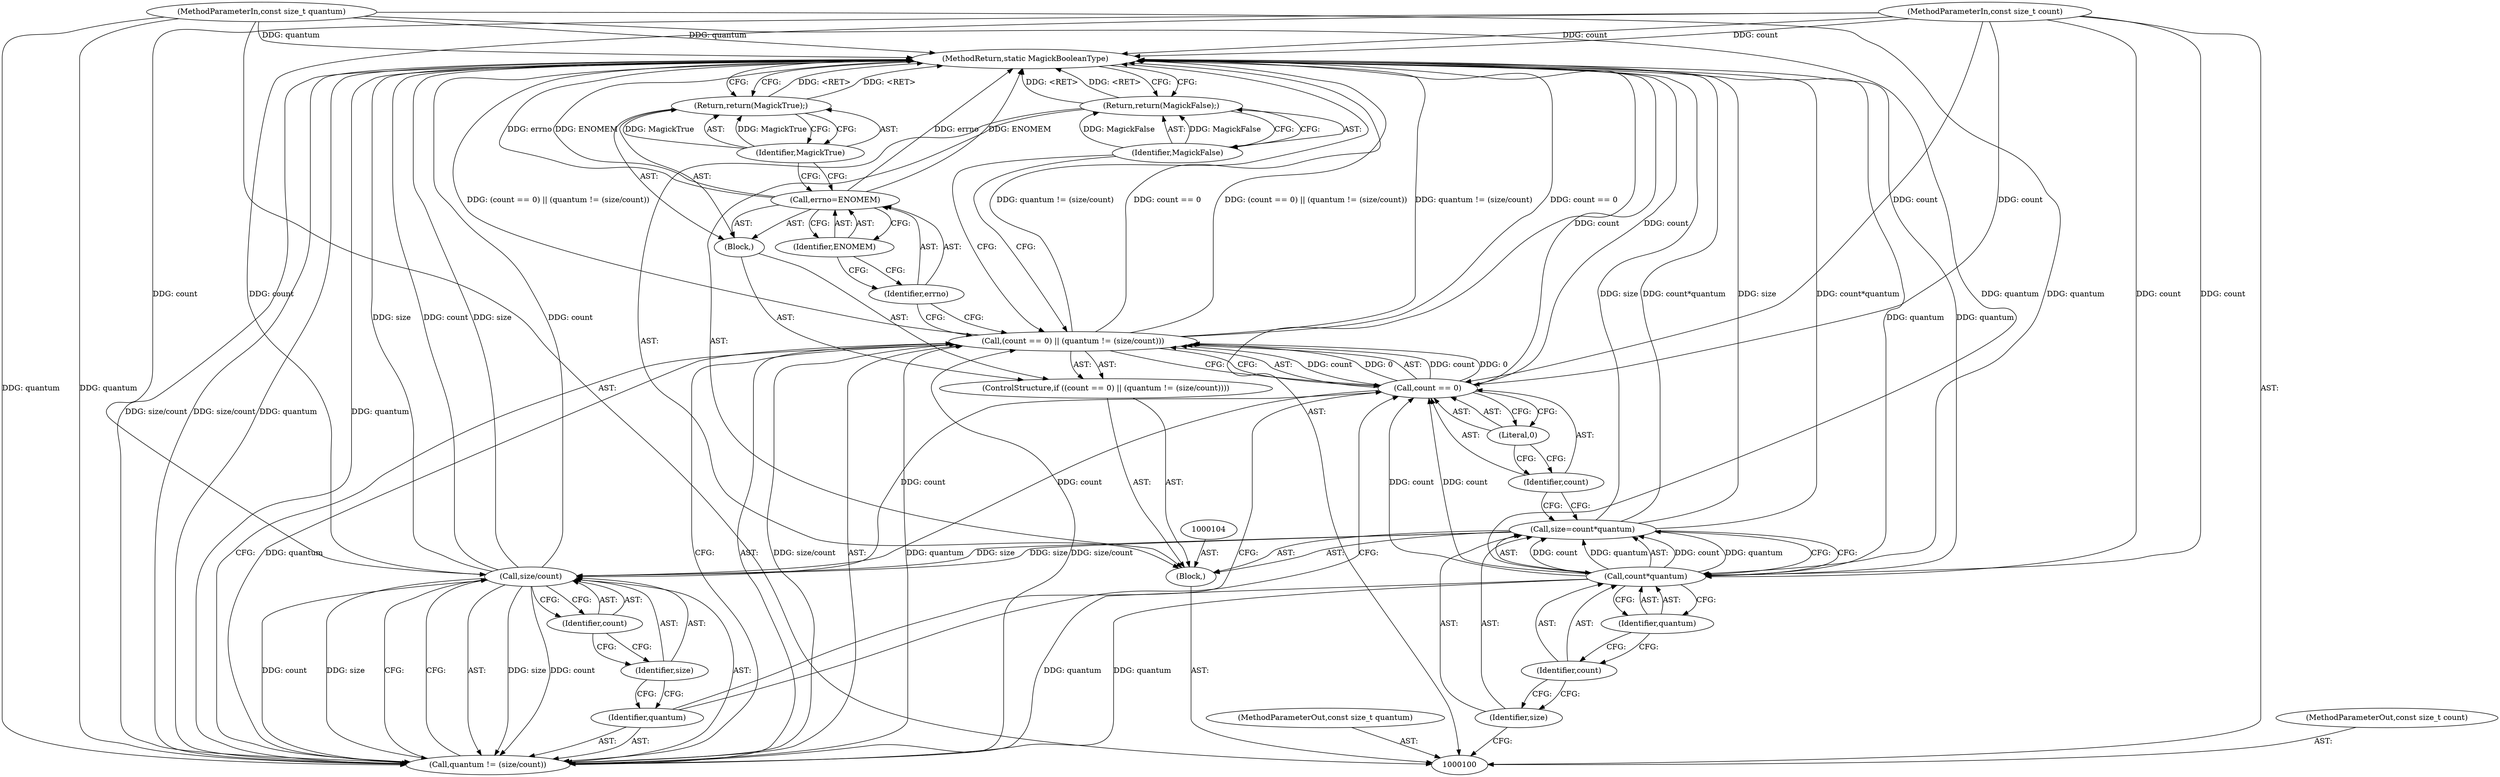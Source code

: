 digraph "1_ImageMagick_0474237508f39c4f783208123431815f1ededb76_0" {
"1000128" [label="(MethodReturn,static MagickBooleanType)"];
"1000101" [label="(MethodParameterIn,const size_t count)"];
"1000166" [label="(MethodParameterOut,const size_t count)"];
"1000125" [label="(Identifier,MagickTrue)"];
"1000124" [label="(Return,return(MagickTrue);)"];
"1000126" [label="(Return,return(MagickFalse);)"];
"1000127" [label="(Identifier,MagickFalse)"];
"1000102" [label="(MethodParameterIn,const size_t quantum)"];
"1000167" [label="(MethodParameterOut,const size_t quantum)"];
"1000103" [label="(Block,)"];
"1000109" [label="(Identifier,quantum)"];
"1000105" [label="(Call,size=count*quantum)"];
"1000106" [label="(Identifier,size)"];
"1000107" [label="(Call,count*quantum)"];
"1000108" [label="(Identifier,count)"];
"1000114" [label="(Literal,0)"];
"1000110" [label="(ControlStructure,if ((count == 0) || (quantum != (size/count))))"];
"1000115" [label="(Call,quantum != (size/count))"];
"1000116" [label="(Identifier,quantum)"];
"1000117" [label="(Call,size/count)"];
"1000118" [label="(Identifier,size)"];
"1000119" [label="(Identifier,count)"];
"1000111" [label="(Call,(count == 0) || (quantum != (size/count)))"];
"1000112" [label="(Call,count == 0)"];
"1000113" [label="(Identifier,count)"];
"1000120" [label="(Block,)"];
"1000123" [label="(Identifier,ENOMEM)"];
"1000121" [label="(Call,errno=ENOMEM)"];
"1000122" [label="(Identifier,errno)"];
"1000128" -> "1000100"  [label="AST: "];
"1000128" -> "1000124"  [label="CFG: "];
"1000128" -> "1000126"  [label="CFG: "];
"1000115" -> "1000128"  [label="DDG: size/count"];
"1000115" -> "1000128"  [label="DDG: quantum"];
"1000105" -> "1000128"  [label="DDG: count*quantum"];
"1000105" -> "1000128"  [label="DDG: size"];
"1000121" -> "1000128"  [label="DDG: ENOMEM"];
"1000121" -> "1000128"  [label="DDG: errno"];
"1000117" -> "1000128"  [label="DDG: size"];
"1000117" -> "1000128"  [label="DDG: count"];
"1000111" -> "1000128"  [label="DDG: quantum != (size/count)"];
"1000111" -> "1000128"  [label="DDG: count == 0"];
"1000111" -> "1000128"  [label="DDG: (count == 0) || (quantum != (size/count))"];
"1000102" -> "1000128"  [label="DDG: quantum"];
"1000112" -> "1000128"  [label="DDG: count"];
"1000101" -> "1000128"  [label="DDG: count"];
"1000107" -> "1000128"  [label="DDG: quantum"];
"1000126" -> "1000128"  [label="DDG: <RET>"];
"1000124" -> "1000128"  [label="DDG: <RET>"];
"1000101" -> "1000100"  [label="AST: "];
"1000101" -> "1000128"  [label="DDG: count"];
"1000101" -> "1000107"  [label="DDG: count"];
"1000101" -> "1000112"  [label="DDG: count"];
"1000101" -> "1000117"  [label="DDG: count"];
"1000166" -> "1000100"  [label="AST: "];
"1000125" -> "1000124"  [label="AST: "];
"1000125" -> "1000121"  [label="CFG: "];
"1000124" -> "1000125"  [label="CFG: "];
"1000125" -> "1000124"  [label="DDG: MagickTrue"];
"1000124" -> "1000120"  [label="AST: "];
"1000124" -> "1000125"  [label="CFG: "];
"1000125" -> "1000124"  [label="AST: "];
"1000128" -> "1000124"  [label="CFG: "];
"1000124" -> "1000128"  [label="DDG: <RET>"];
"1000125" -> "1000124"  [label="DDG: MagickTrue"];
"1000126" -> "1000103"  [label="AST: "];
"1000126" -> "1000127"  [label="CFG: "];
"1000127" -> "1000126"  [label="AST: "];
"1000128" -> "1000126"  [label="CFG: "];
"1000126" -> "1000128"  [label="DDG: <RET>"];
"1000127" -> "1000126"  [label="DDG: MagickFalse"];
"1000127" -> "1000126"  [label="AST: "];
"1000127" -> "1000111"  [label="CFG: "];
"1000126" -> "1000127"  [label="CFG: "];
"1000127" -> "1000126"  [label="DDG: MagickFalse"];
"1000102" -> "1000100"  [label="AST: "];
"1000102" -> "1000128"  [label="DDG: quantum"];
"1000102" -> "1000107"  [label="DDG: quantum"];
"1000102" -> "1000115"  [label="DDG: quantum"];
"1000167" -> "1000100"  [label="AST: "];
"1000103" -> "1000100"  [label="AST: "];
"1000104" -> "1000103"  [label="AST: "];
"1000105" -> "1000103"  [label="AST: "];
"1000110" -> "1000103"  [label="AST: "];
"1000126" -> "1000103"  [label="AST: "];
"1000109" -> "1000107"  [label="AST: "];
"1000109" -> "1000108"  [label="CFG: "];
"1000107" -> "1000109"  [label="CFG: "];
"1000105" -> "1000103"  [label="AST: "];
"1000105" -> "1000107"  [label="CFG: "];
"1000106" -> "1000105"  [label="AST: "];
"1000107" -> "1000105"  [label="AST: "];
"1000113" -> "1000105"  [label="CFG: "];
"1000105" -> "1000128"  [label="DDG: count*quantum"];
"1000105" -> "1000128"  [label="DDG: size"];
"1000107" -> "1000105"  [label="DDG: count"];
"1000107" -> "1000105"  [label="DDG: quantum"];
"1000105" -> "1000117"  [label="DDG: size"];
"1000106" -> "1000105"  [label="AST: "];
"1000106" -> "1000100"  [label="CFG: "];
"1000108" -> "1000106"  [label="CFG: "];
"1000107" -> "1000105"  [label="AST: "];
"1000107" -> "1000109"  [label="CFG: "];
"1000108" -> "1000107"  [label="AST: "];
"1000109" -> "1000107"  [label="AST: "];
"1000105" -> "1000107"  [label="CFG: "];
"1000107" -> "1000128"  [label="DDG: quantum"];
"1000107" -> "1000105"  [label="DDG: count"];
"1000107" -> "1000105"  [label="DDG: quantum"];
"1000101" -> "1000107"  [label="DDG: count"];
"1000102" -> "1000107"  [label="DDG: quantum"];
"1000107" -> "1000112"  [label="DDG: count"];
"1000107" -> "1000115"  [label="DDG: quantum"];
"1000108" -> "1000107"  [label="AST: "];
"1000108" -> "1000106"  [label="CFG: "];
"1000109" -> "1000108"  [label="CFG: "];
"1000114" -> "1000112"  [label="AST: "];
"1000114" -> "1000113"  [label="CFG: "];
"1000112" -> "1000114"  [label="CFG: "];
"1000110" -> "1000103"  [label="AST: "];
"1000111" -> "1000110"  [label="AST: "];
"1000120" -> "1000110"  [label="AST: "];
"1000115" -> "1000111"  [label="AST: "];
"1000115" -> "1000117"  [label="CFG: "];
"1000116" -> "1000115"  [label="AST: "];
"1000117" -> "1000115"  [label="AST: "];
"1000111" -> "1000115"  [label="CFG: "];
"1000115" -> "1000128"  [label="DDG: size/count"];
"1000115" -> "1000128"  [label="DDG: quantum"];
"1000115" -> "1000111"  [label="DDG: quantum"];
"1000115" -> "1000111"  [label="DDG: size/count"];
"1000107" -> "1000115"  [label="DDG: quantum"];
"1000102" -> "1000115"  [label="DDG: quantum"];
"1000117" -> "1000115"  [label="DDG: size"];
"1000117" -> "1000115"  [label="DDG: count"];
"1000116" -> "1000115"  [label="AST: "];
"1000116" -> "1000112"  [label="CFG: "];
"1000118" -> "1000116"  [label="CFG: "];
"1000117" -> "1000115"  [label="AST: "];
"1000117" -> "1000119"  [label="CFG: "];
"1000118" -> "1000117"  [label="AST: "];
"1000119" -> "1000117"  [label="AST: "];
"1000115" -> "1000117"  [label="CFG: "];
"1000117" -> "1000128"  [label="DDG: size"];
"1000117" -> "1000128"  [label="DDG: count"];
"1000117" -> "1000115"  [label="DDG: size"];
"1000117" -> "1000115"  [label="DDG: count"];
"1000105" -> "1000117"  [label="DDG: size"];
"1000112" -> "1000117"  [label="DDG: count"];
"1000101" -> "1000117"  [label="DDG: count"];
"1000118" -> "1000117"  [label="AST: "];
"1000118" -> "1000116"  [label="CFG: "];
"1000119" -> "1000118"  [label="CFG: "];
"1000119" -> "1000117"  [label="AST: "];
"1000119" -> "1000118"  [label="CFG: "];
"1000117" -> "1000119"  [label="CFG: "];
"1000111" -> "1000110"  [label="AST: "];
"1000111" -> "1000112"  [label="CFG: "];
"1000111" -> "1000115"  [label="CFG: "];
"1000112" -> "1000111"  [label="AST: "];
"1000115" -> "1000111"  [label="AST: "];
"1000122" -> "1000111"  [label="CFG: "];
"1000127" -> "1000111"  [label="CFG: "];
"1000111" -> "1000128"  [label="DDG: quantum != (size/count)"];
"1000111" -> "1000128"  [label="DDG: count == 0"];
"1000111" -> "1000128"  [label="DDG: (count == 0) || (quantum != (size/count))"];
"1000112" -> "1000111"  [label="DDG: count"];
"1000112" -> "1000111"  [label="DDG: 0"];
"1000115" -> "1000111"  [label="DDG: quantum"];
"1000115" -> "1000111"  [label="DDG: size/count"];
"1000112" -> "1000111"  [label="AST: "];
"1000112" -> "1000114"  [label="CFG: "];
"1000113" -> "1000112"  [label="AST: "];
"1000114" -> "1000112"  [label="AST: "];
"1000116" -> "1000112"  [label="CFG: "];
"1000111" -> "1000112"  [label="CFG: "];
"1000112" -> "1000128"  [label="DDG: count"];
"1000112" -> "1000111"  [label="DDG: count"];
"1000112" -> "1000111"  [label="DDG: 0"];
"1000107" -> "1000112"  [label="DDG: count"];
"1000101" -> "1000112"  [label="DDG: count"];
"1000112" -> "1000117"  [label="DDG: count"];
"1000113" -> "1000112"  [label="AST: "];
"1000113" -> "1000105"  [label="CFG: "];
"1000114" -> "1000113"  [label="CFG: "];
"1000120" -> "1000110"  [label="AST: "];
"1000121" -> "1000120"  [label="AST: "];
"1000124" -> "1000120"  [label="AST: "];
"1000123" -> "1000121"  [label="AST: "];
"1000123" -> "1000122"  [label="CFG: "];
"1000121" -> "1000123"  [label="CFG: "];
"1000121" -> "1000120"  [label="AST: "];
"1000121" -> "1000123"  [label="CFG: "];
"1000122" -> "1000121"  [label="AST: "];
"1000123" -> "1000121"  [label="AST: "];
"1000125" -> "1000121"  [label="CFG: "];
"1000121" -> "1000128"  [label="DDG: ENOMEM"];
"1000121" -> "1000128"  [label="DDG: errno"];
"1000122" -> "1000121"  [label="AST: "];
"1000122" -> "1000111"  [label="CFG: "];
"1000123" -> "1000122"  [label="CFG: "];
}
